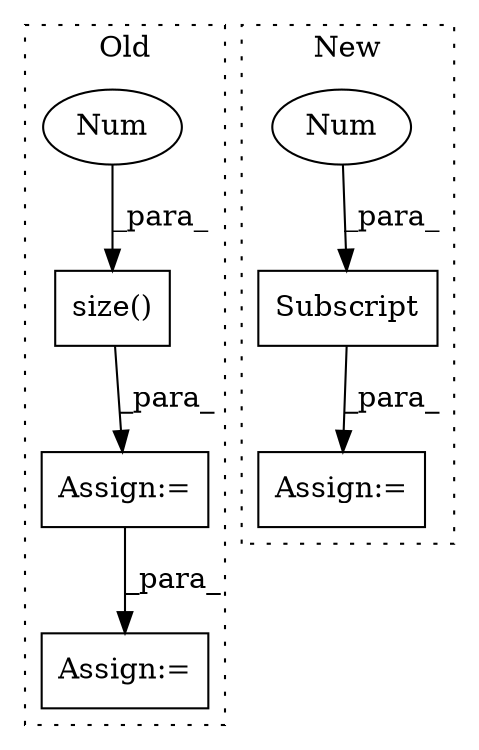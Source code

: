 digraph G {
subgraph cluster0 {
1 [label="size()" a="75" s="4285,4293" l="7,1" shape="box"];
3 [label="Num" a="76" s="4292" l="1" shape="ellipse"];
5 [label="Assign:=" a="68" s="4282" l="3" shape="box"];
6 [label="Assign:=" a="68" s="4663" l="3" shape="box"];
label = "Old";
style="dotted";
}
subgraph cluster1 {
2 [label="Subscript" a="63" s="4565,0" l="11,0" shape="box"];
4 [label="Num" a="76" s="4573" l="2" shape="ellipse"];
7 [label="Assign:=" a="68" s="4562" l="3" shape="box"];
label = "New";
style="dotted";
}
1 -> 5 [label="_para_"];
2 -> 7 [label="_para_"];
3 -> 1 [label="_para_"];
4 -> 2 [label="_para_"];
5 -> 6 [label="_para_"];
}